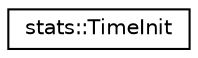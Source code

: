 digraph "Graphical Class Hierarchy"
{
  edge [fontname="Helvetica",fontsize="10",labelfontname="Helvetica",labelfontsize="10"];
  node [fontname="Helvetica",fontsize="10",shape=record];
  rankdir="LR";
  Node1 [label="stats::TimeInit",height=0.2,width=0.4,color="black", fillcolor="white", style="filled",URL="$classstats_1_1TimeInit.html",tooltip="Registration mechanism for times. "];
}
